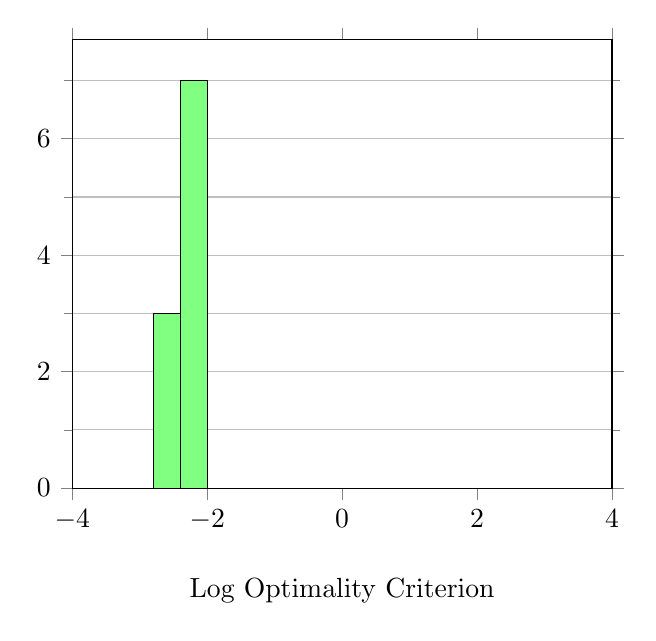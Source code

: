 \begin{tikzpicture}
\begin{axis}[grid=both, minor y tick num=1, yminorgrids=true, tick align=outside, x label style={at={(axis description cs:0.5,-0.18)},anchor=north}, y label style={at={(axis description cs:-0.18,0.5)},rotate=0,anchor=south}, xlabel={Log Optimality Criterion}, xmajorgrids={false}, xmin={-4.0}, xmax={4.0}, ymin={0.0}]
    \addplot[ybar interval, mark=none, fill=green!50]
        table[row sep={\\}]
        {
            \\
            -4.0  0.0  \\
            -3.6  0.0  \\
            -3.2  0.0  \\
            -2.8  3.0  \\
            -2.4  7.0  \\
            -2.0  0.0  \\
            -1.6  0.0  \\
            -1.2  0.0  \\
            -0.8  0.0  \\
            -0.4  0.0  \\
            0.0  0.0  \\
            0.4  0.0  \\
            0.8  0.0  \\
            1.2  0.0  \\
            1.6  0.0  \\
            2.0  0.0  \\
            2.4  0.0  \\
            2.8  0.0  \\
            3.2  0.0  \\
            3.6  0.0  \\
            4.0  0.0  \\
        }
        ;
\end{axis}
\end{tikzpicture}
